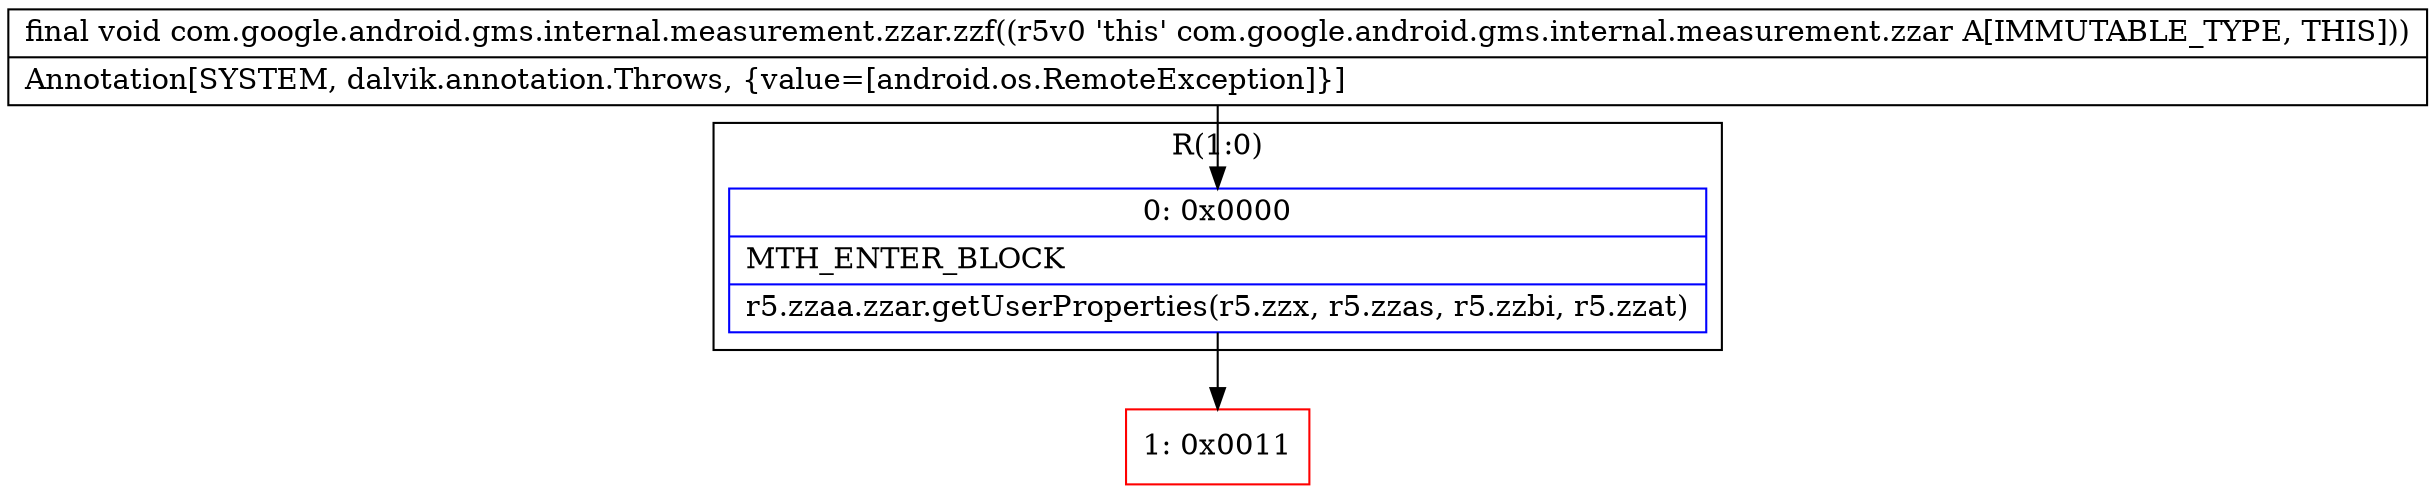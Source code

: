 digraph "CFG forcom.google.android.gms.internal.measurement.zzar.zzf()V" {
subgraph cluster_Region_1799148797 {
label = "R(1:0)";
node [shape=record,color=blue];
Node_0 [shape=record,label="{0\:\ 0x0000|MTH_ENTER_BLOCK\l|r5.zzaa.zzar.getUserProperties(r5.zzx, r5.zzas, r5.zzbi, r5.zzat)\l}"];
}
Node_1 [shape=record,color=red,label="{1\:\ 0x0011}"];
MethodNode[shape=record,label="{final void com.google.android.gms.internal.measurement.zzar.zzf((r5v0 'this' com.google.android.gms.internal.measurement.zzar A[IMMUTABLE_TYPE, THIS]))  | Annotation[SYSTEM, dalvik.annotation.Throws, \{value=[android.os.RemoteException]\}]\l}"];
MethodNode -> Node_0;
Node_0 -> Node_1;
}

